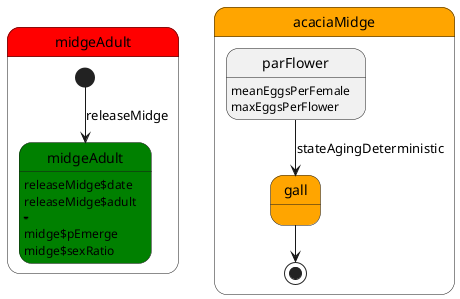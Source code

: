 {
  "sha1": "qykvi0upm5wt8hxse4lxs3h9b5h22lf",
  "insertion": {
    "when": "2024-06-04T17:28:43.099Z",
    "user": "plantuml@gmail.com"
  }
}
@startuml
skinparam stateBackgroundColor<<Acacia>> green
skinparam stateBackgroundColor<<Midge>> red
skinparam stateBackgroundColor<<Weavil>> orange

  state "midgeAdult" as ma <<Midge>> {
    [*] --> midgeAdult <<Acacia>>: releaseMidge
      midgeAdult : releaseMidge$date
      midgeAdult : releaseMidge$adult
      midgeAdult : -----
      midgeAdult : midge$pEmerge
      midgeAdult : midge$sexRatio
  }

  state acaciaMidge <<Weavil>> {
    parFlower --> gall : stateAgingDeterministic
      parFlower : meanEggsPerFemale
      parFlower : maxEggsPerFlower
    gall <<Weavil>> --> [*]
  }

@enduml
